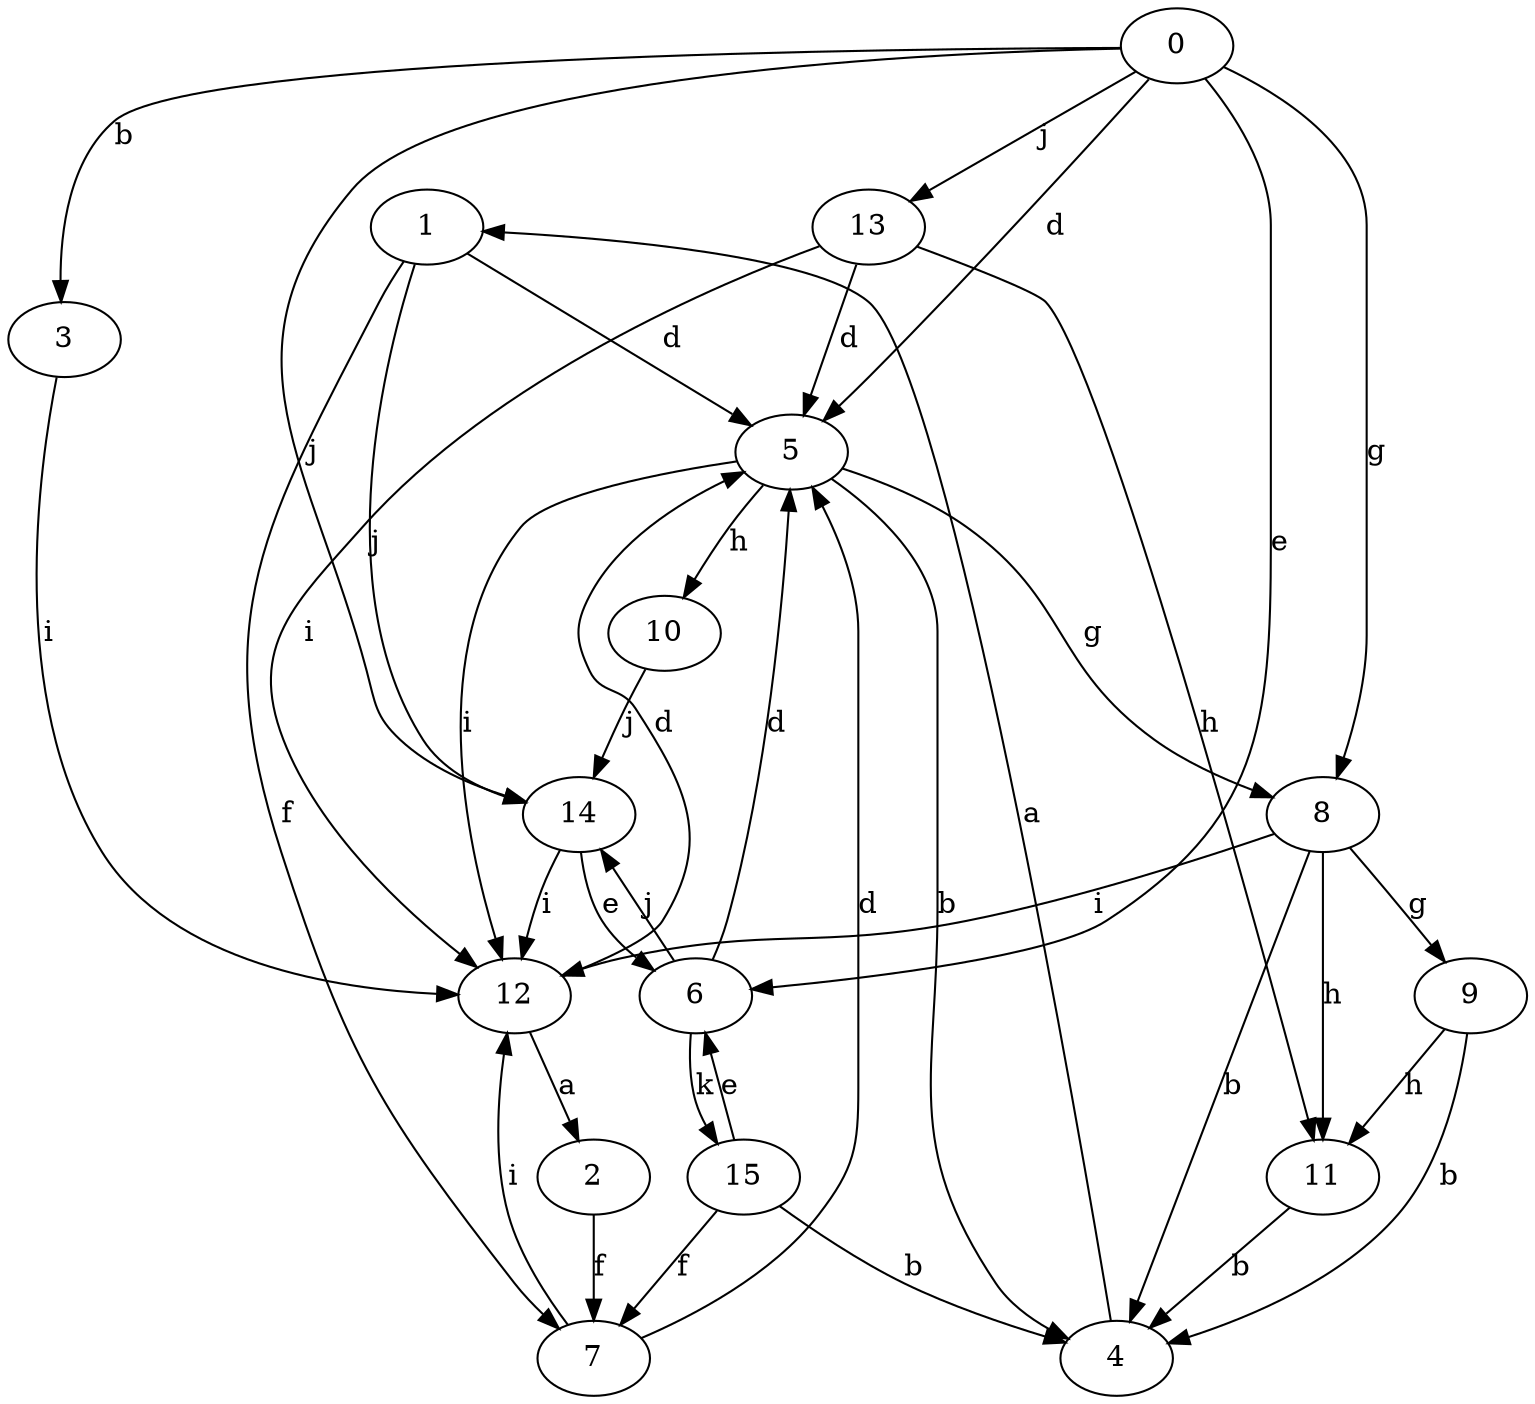 strict digraph  {
1;
2;
3;
4;
5;
6;
7;
8;
9;
10;
11;
12;
13;
0;
14;
15;
1 -> 5  [label=d];
1 -> 7  [label=f];
1 -> 14  [label=j];
2 -> 7  [label=f];
3 -> 12  [label=i];
4 -> 1  [label=a];
5 -> 4  [label=b];
5 -> 8  [label=g];
5 -> 10  [label=h];
5 -> 12  [label=i];
6 -> 5  [label=d];
6 -> 14  [label=j];
6 -> 15  [label=k];
7 -> 5  [label=d];
7 -> 12  [label=i];
8 -> 4  [label=b];
8 -> 9  [label=g];
8 -> 11  [label=h];
8 -> 12  [label=i];
9 -> 4  [label=b];
9 -> 11  [label=h];
10 -> 14  [label=j];
11 -> 4  [label=b];
12 -> 2  [label=a];
12 -> 5  [label=d];
13 -> 5  [label=d];
13 -> 11  [label=h];
13 -> 12  [label=i];
0 -> 3  [label=b];
0 -> 5  [label=d];
0 -> 6  [label=e];
0 -> 8  [label=g];
0 -> 13  [label=j];
0 -> 14  [label=j];
14 -> 6  [label=e];
14 -> 12  [label=i];
15 -> 4  [label=b];
15 -> 6  [label=e];
15 -> 7  [label=f];
}

